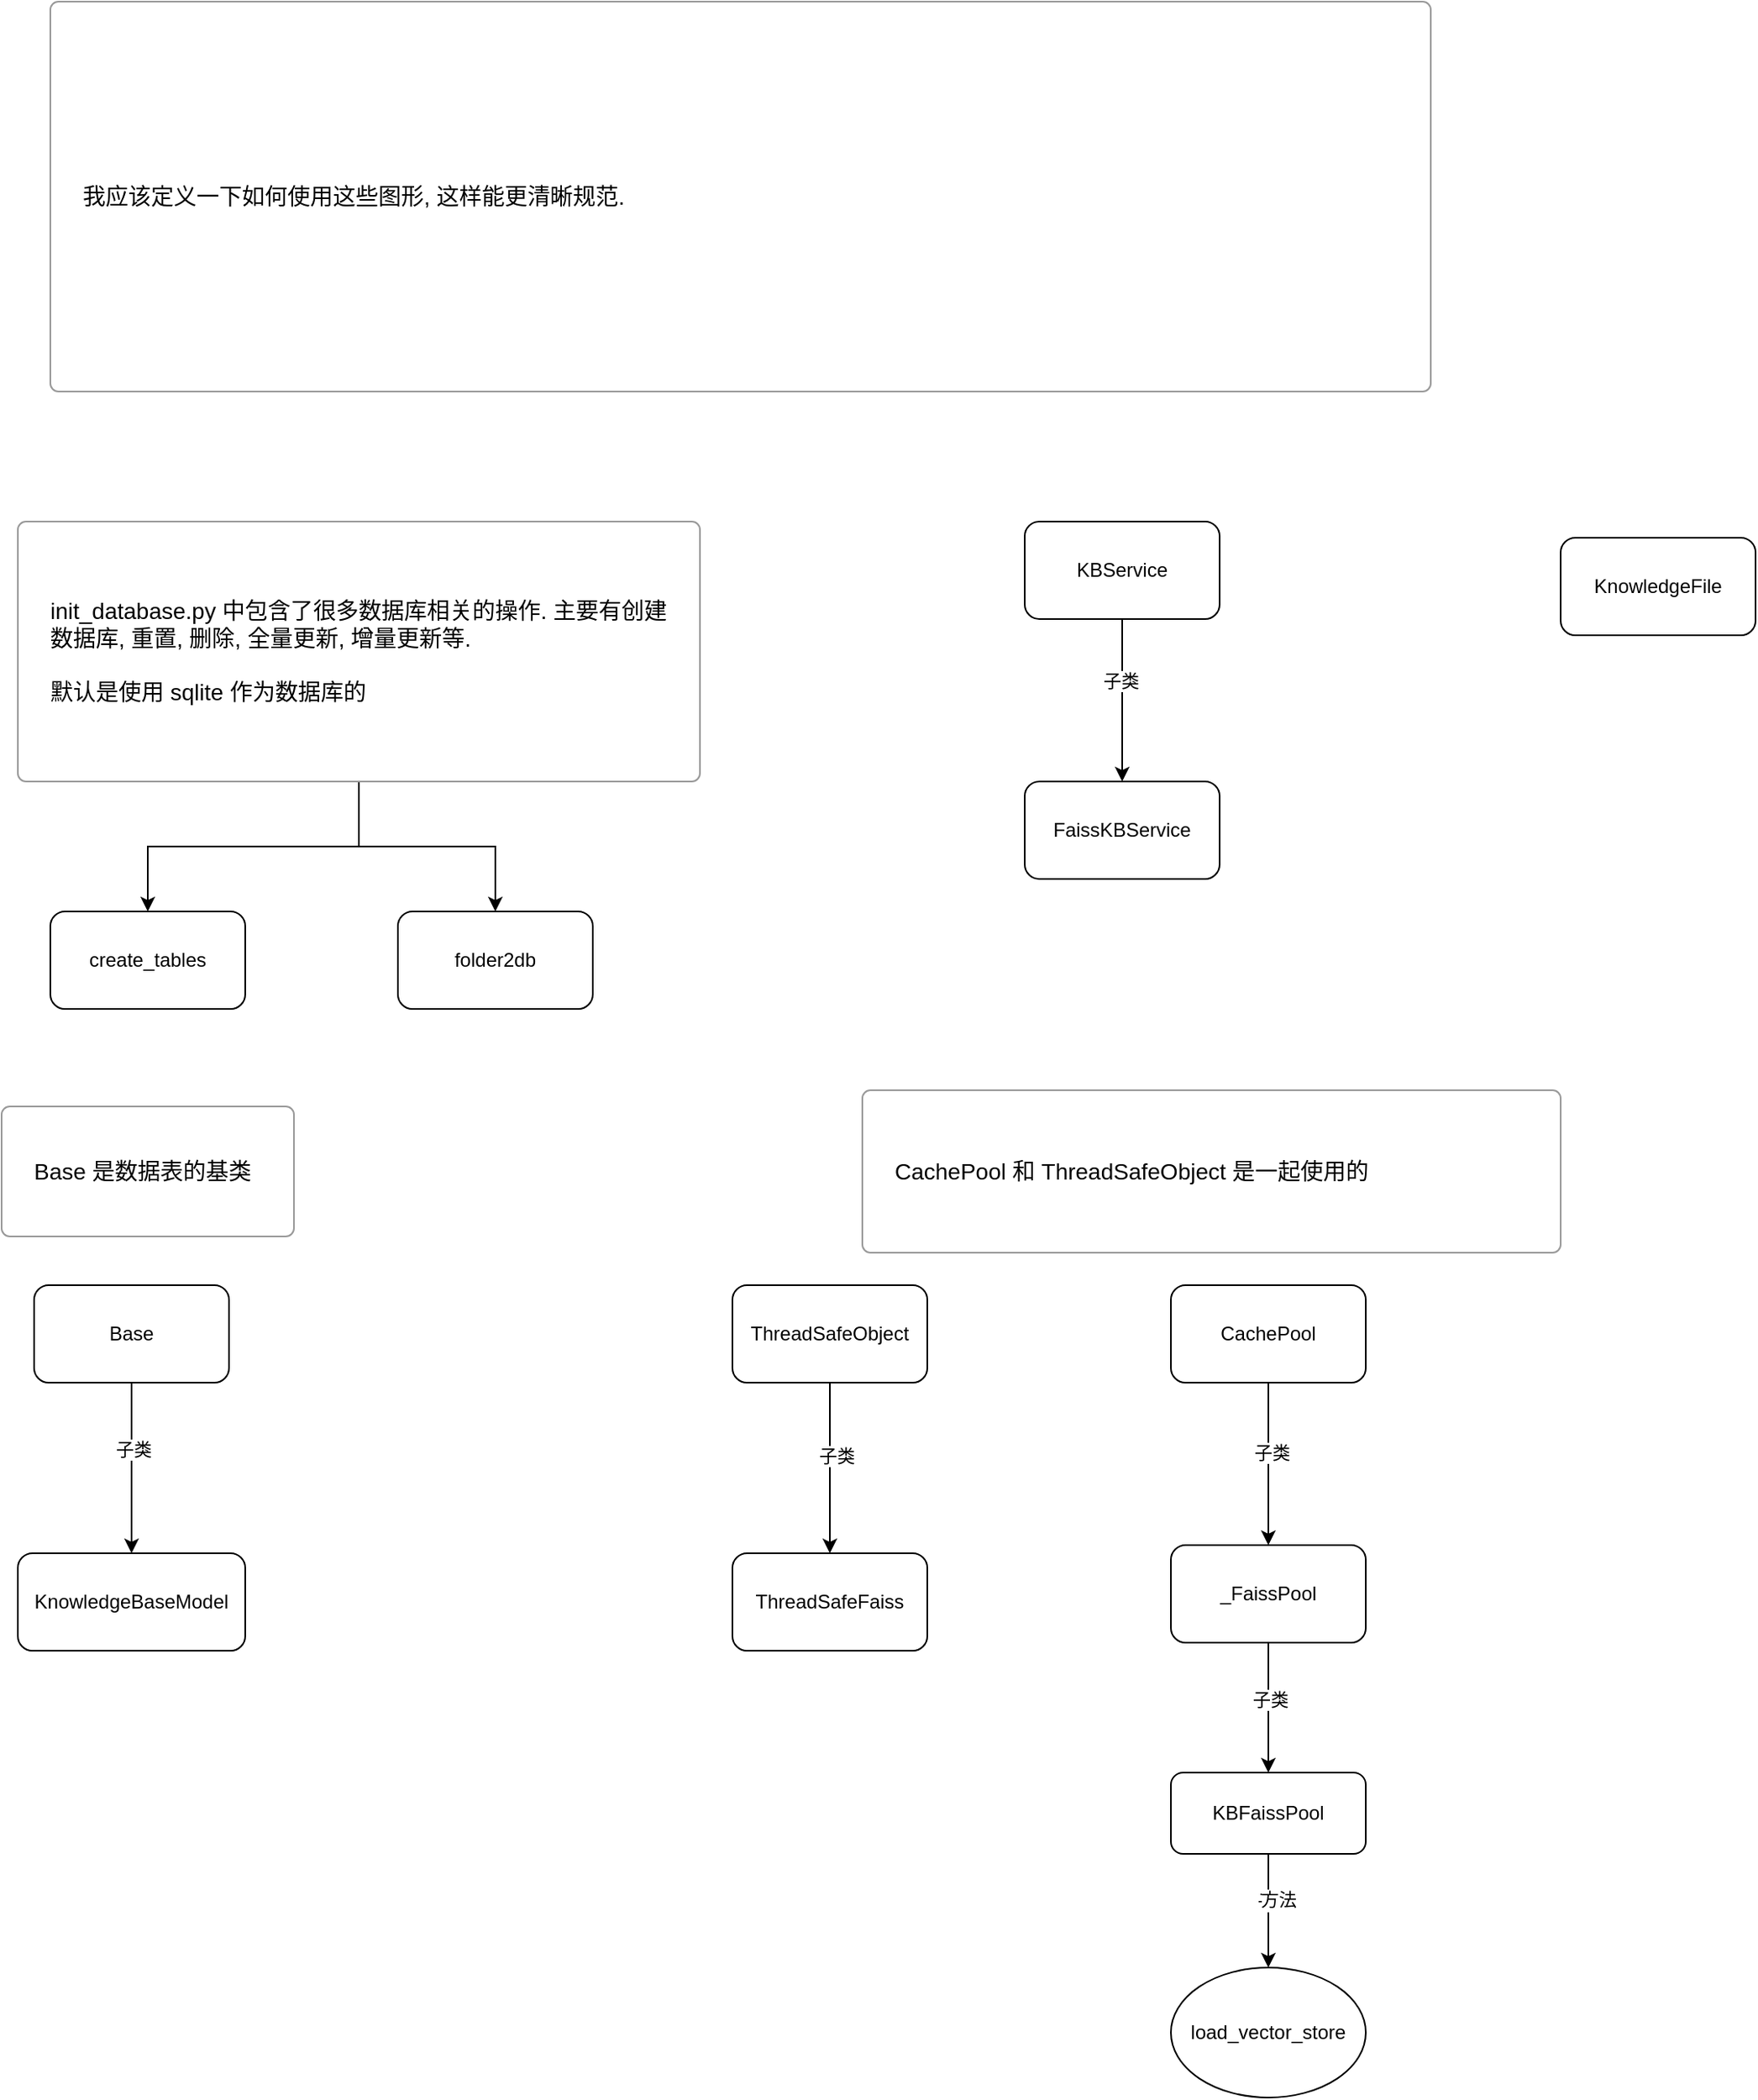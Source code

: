<mxfile version="22.1.4" type="github">
  <diagram name="第 1 页" id="tyLjIMTKeEUc38fE4QXz">
    <mxGraphModel dx="1587" dy="1834" grid="1" gridSize="10" guides="1" tooltips="1" connect="1" arrows="1" fold="1" page="1" pageScale="1" pageWidth="827" pageHeight="1169" math="0" shadow="0">
      <root>
        <mxCell id="0" />
        <mxCell id="1" parent="0" />
        <mxCell id="-bjUIWqtexf8osAAXRmr-1" value="create_tables" style="rounded=1;whiteSpace=wrap;html=1;" vertex="1" parent="1">
          <mxGeometry x="80" y="190" width="120" height="60" as="geometry" />
        </mxCell>
        <mxCell id="-bjUIWqtexf8osAAXRmr-5" style="edgeStyle=orthogonalEdgeStyle;rounded=0;orthogonalLoop=1;jettySize=auto;html=1;" edge="1" parent="1" source="-bjUIWqtexf8osAAXRmr-2" target="-bjUIWqtexf8osAAXRmr-1">
          <mxGeometry relative="1" as="geometry" />
        </mxCell>
        <mxCell id="-bjUIWqtexf8osAAXRmr-6" style="edgeStyle=orthogonalEdgeStyle;rounded=0;orthogonalLoop=1;jettySize=auto;html=1;" edge="1" parent="1" source="-bjUIWqtexf8osAAXRmr-2" target="-bjUIWqtexf8osAAXRmr-3">
          <mxGeometry relative="1" as="geometry" />
        </mxCell>
        <mxCell id="-bjUIWqtexf8osAAXRmr-2" value="&lt;font color=&quot;#000000&quot;&gt;init_database.py 中包含了很多数据库相关的操作. 主要有创建数据库, 重置, 删除, 全量更新, 增量更新等.&lt;br&gt;&lt;br&gt;默认是使用 sqlite 作为数据库的&lt;br&gt;&lt;/font&gt;" style="html=1;shadow=0;dashed=0;shape=mxgraph.bootstrap.rrect;rSize=5;strokeColor=#999999;strokeWidth=1;fillColor=#FFFFFF;fontColor=#6C767D;whiteSpace=wrap;align=left;verticalAlign=middle;spacingLeft=10;fontSize=14;spacing=10;" vertex="1" parent="1">
          <mxGeometry x="60" y="-50" width="420" height="160" as="geometry" />
        </mxCell>
        <mxCell id="-bjUIWqtexf8osAAXRmr-3" value="folder2db" style="rounded=1;whiteSpace=wrap;html=1;" vertex="1" parent="1">
          <mxGeometry x="294" y="190" width="120" height="60" as="geometry" />
        </mxCell>
        <mxCell id="-bjUIWqtexf8osAAXRmr-7" value="FaissKBService" style="rounded=1;whiteSpace=wrap;html=1;" vertex="1" parent="1">
          <mxGeometry x="680" y="110" width="120" height="60" as="geometry" />
        </mxCell>
        <mxCell id="-bjUIWqtexf8osAAXRmr-9" style="edgeStyle=orthogonalEdgeStyle;rounded=0;orthogonalLoop=1;jettySize=auto;html=1;" edge="1" parent="1" source="-bjUIWqtexf8osAAXRmr-8" target="-bjUIWqtexf8osAAXRmr-7">
          <mxGeometry relative="1" as="geometry" />
        </mxCell>
        <mxCell id="-bjUIWqtexf8osAAXRmr-33" value="子类" style="edgeLabel;html=1;align=center;verticalAlign=middle;resizable=0;points=[];" vertex="1" connectable="0" parent="-bjUIWqtexf8osAAXRmr-9">
          <mxGeometry x="-0.237" y="-1" relative="1" as="geometry">
            <mxPoint as="offset" />
          </mxGeometry>
        </mxCell>
        <mxCell id="-bjUIWqtexf8osAAXRmr-8" value="KBService" style="rounded=1;whiteSpace=wrap;html=1;" vertex="1" parent="1">
          <mxGeometry x="680" y="-50" width="120" height="60" as="geometry" />
        </mxCell>
        <mxCell id="-bjUIWqtexf8osAAXRmr-12" style="edgeStyle=orthogonalEdgeStyle;rounded=0;orthogonalLoop=1;jettySize=auto;html=1;" edge="1" parent="1" source="-bjUIWqtexf8osAAXRmr-10" target="-bjUIWqtexf8osAAXRmr-11">
          <mxGeometry relative="1" as="geometry" />
        </mxCell>
        <mxCell id="-bjUIWqtexf8osAAXRmr-26" value="子类" style="edgeLabel;html=1;align=center;verticalAlign=middle;resizable=0;points=[];" vertex="1" connectable="0" parent="-bjUIWqtexf8osAAXRmr-12">
          <mxGeometry x="-0.223" y="1" relative="1" as="geometry">
            <mxPoint as="offset" />
          </mxGeometry>
        </mxCell>
        <mxCell id="-bjUIWqtexf8osAAXRmr-10" value="Base" style="rounded=1;whiteSpace=wrap;html=1;" vertex="1" parent="1">
          <mxGeometry x="70" y="420" width="120" height="60" as="geometry" />
        </mxCell>
        <mxCell id="-bjUIWqtexf8osAAXRmr-11" value="KnowledgeBaseModel" style="rounded=1;whiteSpace=wrap;html=1;" vertex="1" parent="1">
          <mxGeometry x="60" y="585" width="140" height="60" as="geometry" />
        </mxCell>
        <mxCell id="-bjUIWqtexf8osAAXRmr-18" style="edgeStyle=orthogonalEdgeStyle;rounded=0;orthogonalLoop=1;jettySize=auto;html=1;" edge="1" parent="1" source="-bjUIWqtexf8osAAXRmr-13" target="-bjUIWqtexf8osAAXRmr-14">
          <mxGeometry relative="1" as="geometry" />
        </mxCell>
        <mxCell id="-bjUIWqtexf8osAAXRmr-27" value="子类" style="edgeLabel;html=1;align=center;verticalAlign=middle;resizable=0;points=[];" vertex="1" connectable="0" parent="-bjUIWqtexf8osAAXRmr-18">
          <mxGeometry x="-0.143" y="4" relative="1" as="geometry">
            <mxPoint as="offset" />
          </mxGeometry>
        </mxCell>
        <mxCell id="-bjUIWqtexf8osAAXRmr-13" value="ThreadSafeObject" style="rounded=1;whiteSpace=wrap;html=1;" vertex="1" parent="1">
          <mxGeometry x="500" y="420" width="120" height="60" as="geometry" />
        </mxCell>
        <mxCell id="-bjUIWqtexf8osAAXRmr-14" value="ThreadSafeFaiss" style="rounded=1;whiteSpace=wrap;html=1;" vertex="1" parent="1">
          <mxGeometry x="500" y="585" width="120" height="60" as="geometry" />
        </mxCell>
        <mxCell id="-bjUIWqtexf8osAAXRmr-19" style="edgeStyle=orthogonalEdgeStyle;rounded=0;orthogonalLoop=1;jettySize=auto;html=1;entryX=0.5;entryY=0;entryDx=0;entryDy=0;" edge="1" parent="1" source="-bjUIWqtexf8osAAXRmr-15" target="-bjUIWqtexf8osAAXRmr-16">
          <mxGeometry relative="1" as="geometry" />
        </mxCell>
        <mxCell id="-bjUIWqtexf8osAAXRmr-28" value="子类" style="edgeLabel;html=1;align=center;verticalAlign=middle;resizable=0;points=[];" vertex="1" connectable="0" parent="-bjUIWqtexf8osAAXRmr-19">
          <mxGeometry x="-0.14" y="2" relative="1" as="geometry">
            <mxPoint as="offset" />
          </mxGeometry>
        </mxCell>
        <mxCell id="-bjUIWqtexf8osAAXRmr-15" value="CachePool" style="rounded=1;whiteSpace=wrap;html=1;" vertex="1" parent="1">
          <mxGeometry x="770" y="420" width="120" height="60" as="geometry" />
        </mxCell>
        <mxCell id="-bjUIWqtexf8osAAXRmr-20" style="edgeStyle=orthogonalEdgeStyle;rounded=0;orthogonalLoop=1;jettySize=auto;html=1;entryX=0.5;entryY=0;entryDx=0;entryDy=0;" edge="1" parent="1" source="-bjUIWqtexf8osAAXRmr-16" target="-bjUIWqtexf8osAAXRmr-17">
          <mxGeometry relative="1" as="geometry" />
        </mxCell>
        <mxCell id="-bjUIWqtexf8osAAXRmr-29" value="子类" style="edgeLabel;html=1;align=center;verticalAlign=middle;resizable=0;points=[];" vertex="1" connectable="0" parent="-bjUIWqtexf8osAAXRmr-20">
          <mxGeometry x="-0.125" y="1" relative="1" as="geometry">
            <mxPoint as="offset" />
          </mxGeometry>
        </mxCell>
        <mxCell id="-bjUIWqtexf8osAAXRmr-16" value="_FaissPool" style="rounded=1;whiteSpace=wrap;html=1;" vertex="1" parent="1">
          <mxGeometry x="770" y="580" width="120" height="60" as="geometry" />
        </mxCell>
        <mxCell id="-bjUIWqtexf8osAAXRmr-24" style="edgeStyle=orthogonalEdgeStyle;rounded=0;orthogonalLoop=1;jettySize=auto;html=1;entryX=0.5;entryY=0;entryDx=0;entryDy=0;" edge="1" parent="1" source="-bjUIWqtexf8osAAXRmr-17" target="-bjUIWqtexf8osAAXRmr-23">
          <mxGeometry relative="1" as="geometry" />
        </mxCell>
        <mxCell id="-bjUIWqtexf8osAAXRmr-30" value="子类" style="edgeLabel;html=1;align=center;verticalAlign=middle;resizable=0;points=[];" vertex="1" connectable="0" parent="-bjUIWqtexf8osAAXRmr-24">
          <mxGeometry x="-0.171" y="4" relative="1" as="geometry">
            <mxPoint as="offset" />
          </mxGeometry>
        </mxCell>
        <mxCell id="-bjUIWqtexf8osAAXRmr-31" value="方法" style="edgeLabel;html=1;align=center;verticalAlign=middle;resizable=0;points=[];" vertex="1" connectable="0" parent="-bjUIWqtexf8osAAXRmr-24">
          <mxGeometry x="-0.211" y="6" relative="1" as="geometry">
            <mxPoint as="offset" />
          </mxGeometry>
        </mxCell>
        <mxCell id="-bjUIWqtexf8osAAXRmr-17" value="KBFaissPool" style="rounded=1;whiteSpace=wrap;html=1;" vertex="1" parent="1">
          <mxGeometry x="770" y="720" width="120" height="50" as="geometry" />
        </mxCell>
        <mxCell id="-bjUIWqtexf8osAAXRmr-21" value="&lt;p&gt;&lt;font color=&quot;#000000&quot;&gt;CachePool 和&amp;nbsp;ThreadSafeObject 是一起使用的&lt;/font&gt;&lt;/p&gt;" style="html=1;shadow=0;dashed=0;shape=mxgraph.bootstrap.rrect;rSize=5;strokeColor=#999999;strokeWidth=1;fillColor=#FFFFFF;fontColor=#6C767D;whiteSpace=wrap;align=left;verticalAlign=middle;spacingLeft=10;fontSize=14;spacing=10;" vertex="1" parent="1">
          <mxGeometry x="580" y="300" width="430" height="100" as="geometry" />
        </mxCell>
        <mxCell id="-bjUIWqtexf8osAAXRmr-23" value="load_vector_store" style="ellipse;whiteSpace=wrap;html=1;" vertex="1" parent="1">
          <mxGeometry x="770" y="840" width="120" height="80" as="geometry" />
        </mxCell>
        <mxCell id="-bjUIWqtexf8osAAXRmr-25" value="&lt;font color=&quot;#000000&quot;&gt;我应该定义一下如何使用这些图形, 这样能更清晰规范.&lt;/font&gt;" style="html=1;shadow=0;dashed=0;shape=mxgraph.bootstrap.rrect;rSize=5;strokeColor=#999999;strokeWidth=1;fillColor=#FFFFFF;fontColor=#6C767D;whiteSpace=wrap;align=left;verticalAlign=middle;spacingLeft=10;fontSize=14;spacing=10;" vertex="1" parent="1">
          <mxGeometry x="80" y="-370" width="850" height="240" as="geometry" />
        </mxCell>
        <mxCell id="-bjUIWqtexf8osAAXRmr-32" value="&lt;font color=&quot;#000000&quot;&gt;Base 是数据表的基类&lt;/font&gt;" style="html=1;shadow=0;dashed=0;shape=mxgraph.bootstrap.rrect;rSize=5;strokeColor=#999999;strokeWidth=1;fillColor=#FFFFFF;fontColor=#6C767D;whiteSpace=wrap;align=left;verticalAlign=middle;spacingLeft=10;fontSize=14;spacing=10;" vertex="1" parent="1">
          <mxGeometry x="50" y="310" width="180" height="80" as="geometry" />
        </mxCell>
        <mxCell id="-bjUIWqtexf8osAAXRmr-34" value="KnowledgeFile" style="rounded=1;whiteSpace=wrap;html=1;" vertex="1" parent="1">
          <mxGeometry x="1010" y="-40" width="120" height="60" as="geometry" />
        </mxCell>
      </root>
    </mxGraphModel>
  </diagram>
</mxfile>
